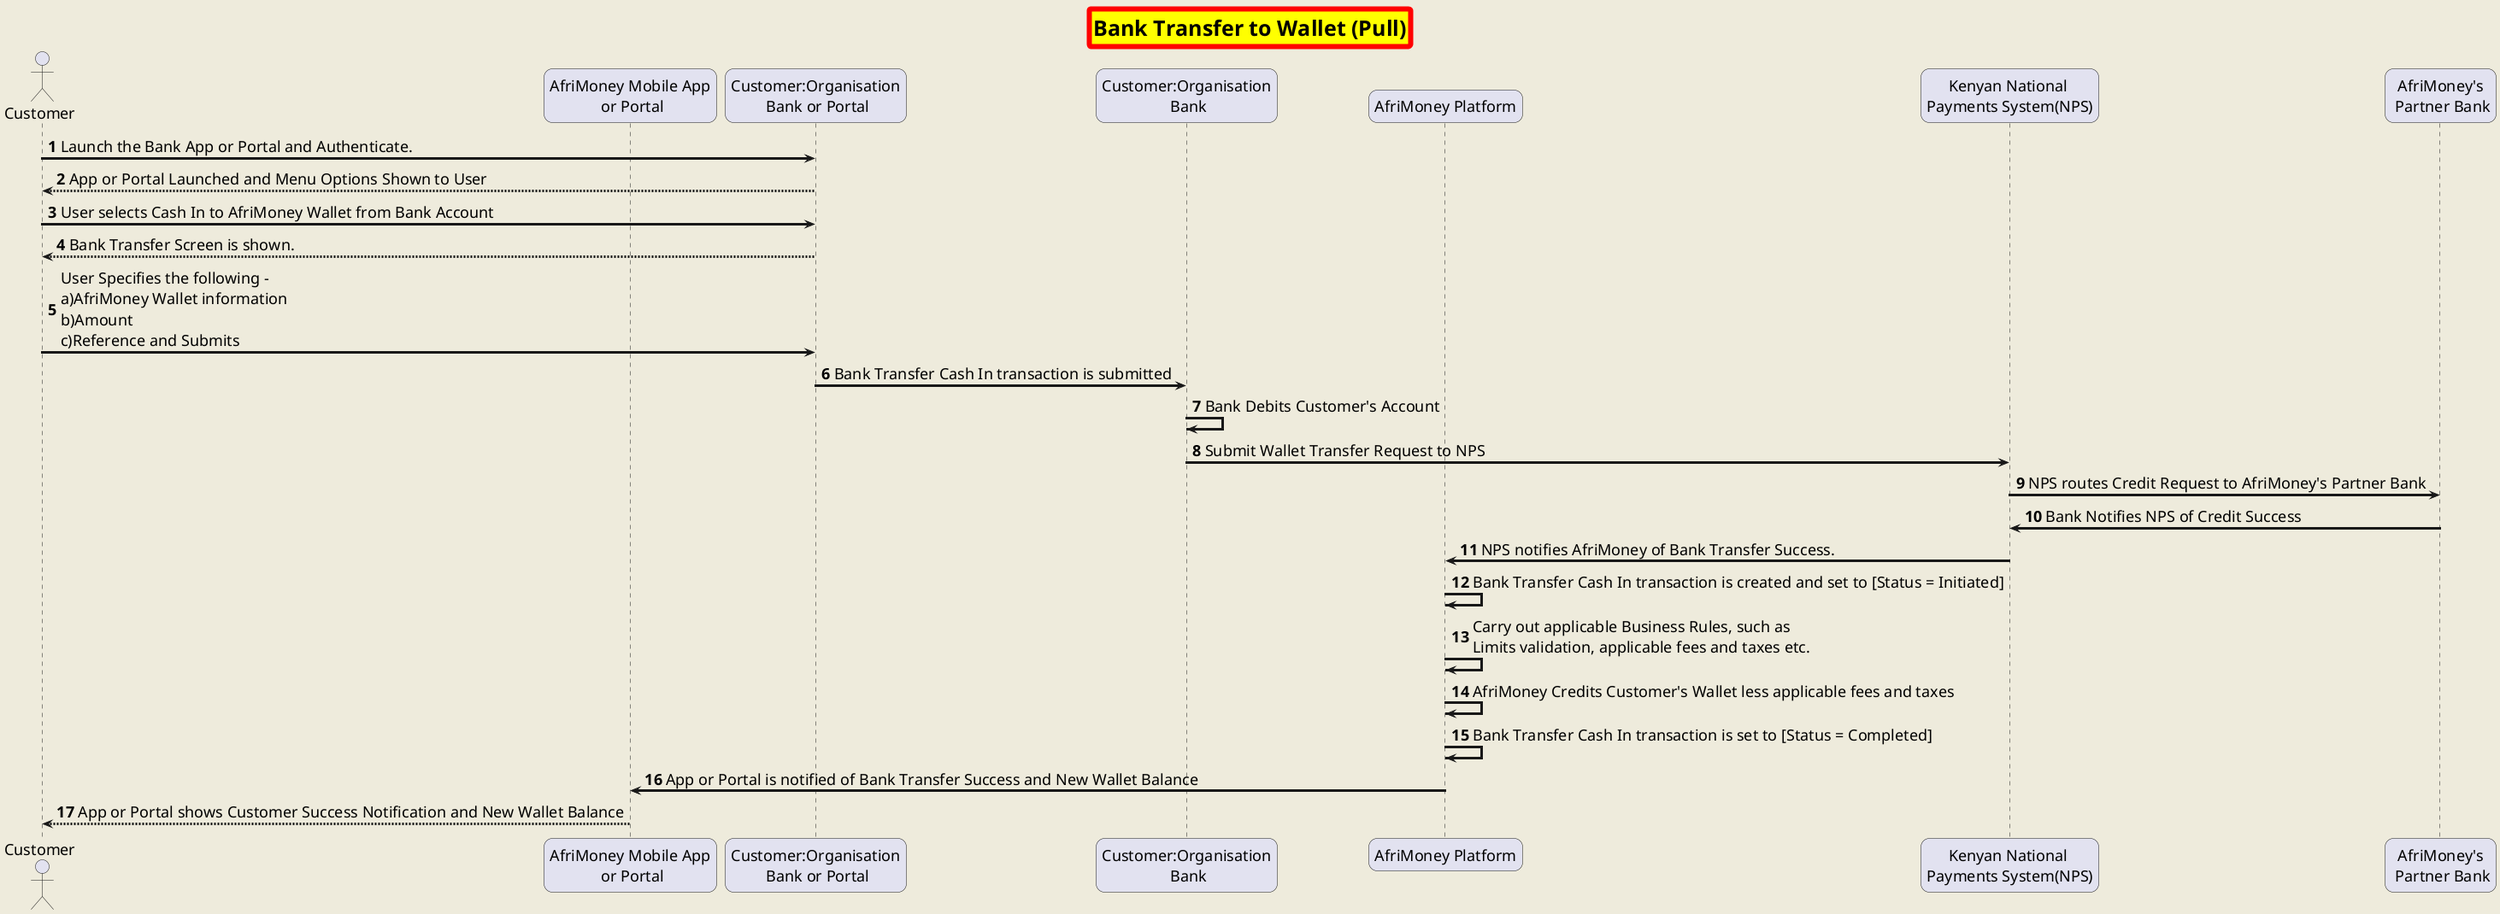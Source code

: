 @startuml Bank Transfer to Wallet (Pull)
title Bank Transfer to Wallet (Pull)

skinparam backgroundColor #EEEBDC
skinparam RoundCorner 20
skinparam TitleBackgroundColor yellow
skinparam TitleBorderColor red
skinparam TitleBorderThickness 6
skinparam TitleBorderRoundCorner 5
skinparam TitleFontName Graphik
skinparam TitleFontSize 25
skinparam ParticipantFontSize 18
skinparam ActorFontSize 18
skinparam ActorFontName Graphik
skinparam ParticipantFontName Graphik
skinparam ArrowFontName Graphik
skinparam ArrowFontSize 18
skinparam ArrowFontSize 18
skinparam NoteFontName Graphik
skinparam NoteFontSize 18
skinparam ArrowThickness 3


autonumber



actor contact as "Customer"
participant app  as "AfriMoney Mobile App\n or Portal"
participant capp  as "Customer:Organisation\n Bank or Portal"
participant bank as "Customer:Organisation\n Bank"
participant afri  as "AfriMoney Platform"
participant nps as "Kenyan National \nPayments System(NPS)"
participant pbank as "AfriMoney's\n Partner Bank"






contact -> capp: Launch the Bank App or Portal and Authenticate. 
capp --> contact: App or Portal Launched and Menu Options Shown to User
contact -> capp: User selects Cash In to AfriMoney Wallet from Bank Account
capp --> contact: Bank Transfer Screen is shown. 
contact -> capp: User Specifies the following - \na)AfriMoney Wallet information\nb)Amount\nc)Reference and Submits
capp -> bank: Bank Transfer Cash In transaction is submitted
bank-> bank : Bank Debits Customer's Account
bank -> nps: Submit Wallet Transfer Request to NPS
nps-> pbank : NPS routes Credit Request to AfriMoney's Partner Bank 
pbank-> nps : Bank Notifies NPS of Credit Success
nps -> afri : NPS notifies AfriMoney of Bank Transfer Success. 
afri -> afri: Bank Transfer Cash In transaction is created and set to [Status = Initiated]
afri -> afri: Carry out applicable Business Rules, such as \nLimits validation, applicable fees and taxes etc.
afri -> afri : AfriMoney Credits Customer's Wallet less applicable fees and taxes
afri -> afri: Bank Transfer Cash In transaction is set to [Status = Completed]
afri-> app: App or Portal is notified of Bank Transfer Success and New Wallet Balance
app --> contact: App or Portal shows Customer Success Notification and New Wallet Balance




@enduml

